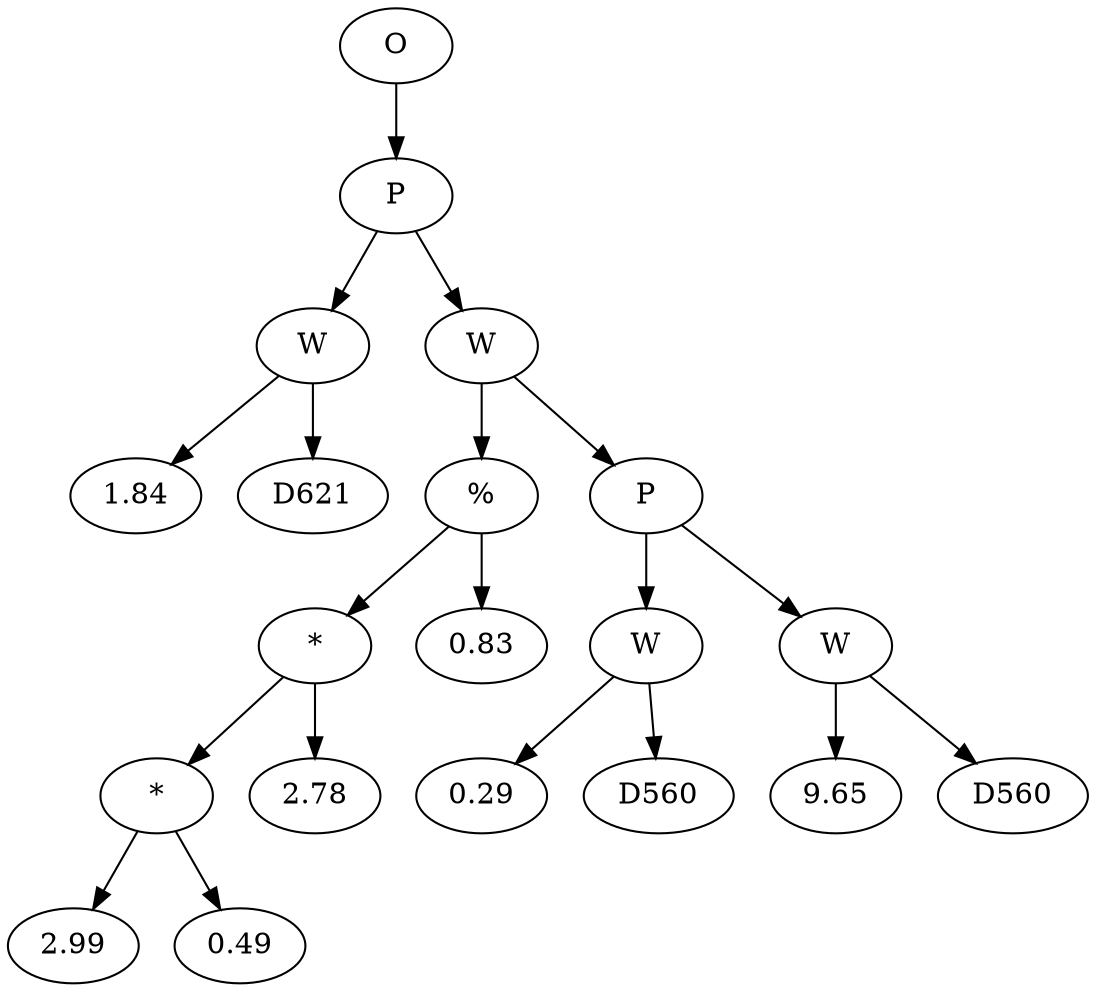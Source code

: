 // Tree
digraph {
	3027727 [label=O]
	3027728 [label=P]
	3027727 -> 3027728
	3027729 [label=W]
	3027728 -> 3027729
	3027730 [label=1.84]
	3027729 -> 3027730
	3027731 [label=D621]
	3027729 -> 3027731
	3027732 [label=W]
	3027728 -> 3027732
	3027733 [label="%"]
	3027732 -> 3027733
	3027734 [label="*"]
	3027733 -> 3027734
	3027735 [label="*"]
	3027734 -> 3027735
	3027736 [label=2.99]
	3027735 -> 3027736
	3027737 [label=0.49]
	3027735 -> 3027737
	3027738 [label=2.78]
	3027734 -> 3027738
	3027739 [label=0.83]
	3027733 -> 3027739
	3027740 [label=P]
	3027732 -> 3027740
	3027741 [label=W]
	3027740 -> 3027741
	3027742 [label=0.29]
	3027741 -> 3027742
	3027743 [label=D560]
	3027741 -> 3027743
	3027744 [label=W]
	3027740 -> 3027744
	3027745 [label=9.65]
	3027744 -> 3027745
	3027746 [label=D560]
	3027744 -> 3027746
}

